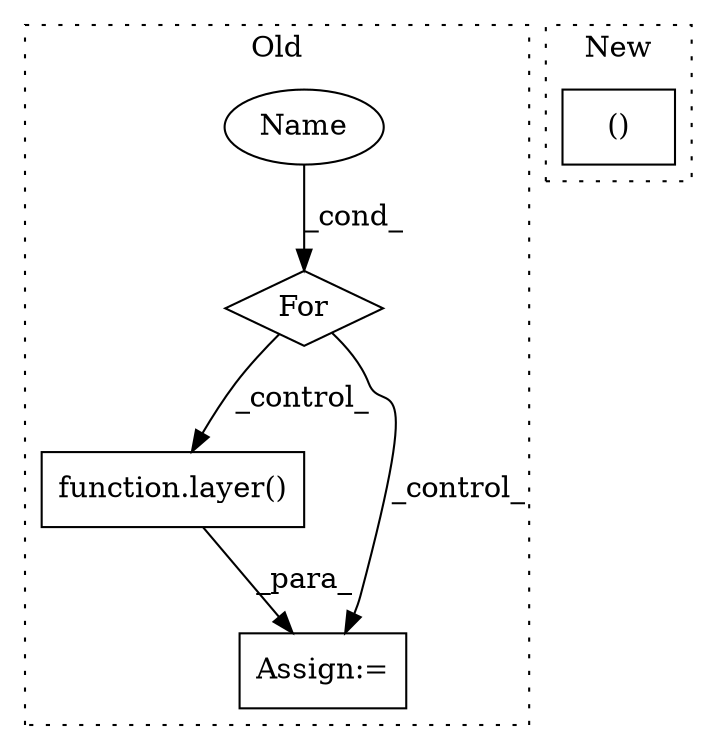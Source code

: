 digraph G {
subgraph cluster0 {
1 [label="function.layer()" a="75" s="8282,8289" l="6,1" shape="box"];
3 [label="Assign:=" a="68" s="8279" l="3" shape="box"];
4 [label="Name" a="87" s="8243" l="5" shape="ellipse"];
5 [label="For" a="107" s="8239,8264" l="4,14" shape="diamond"];
label = "Old";
style="dotted";
}
subgraph cluster1 {
2 [label="()" a="54" s="7741" l="20" shape="box"];
label = "New";
style="dotted";
}
1 -> 3 [label="_para_"];
4 -> 5 [label="_cond_"];
5 -> 3 [label="_control_"];
5 -> 1 [label="_control_"];
}